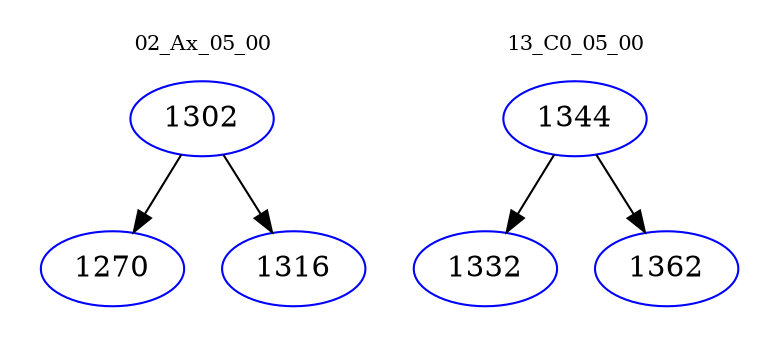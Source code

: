 digraph{
subgraph cluster_0 {
color = white
label = "02_Ax_05_00";
fontsize=10;
T0_1302 [label="1302", color="blue"]
T0_1302 -> T0_1270 [color="black"]
T0_1270 [label="1270", color="blue"]
T0_1302 -> T0_1316 [color="black"]
T0_1316 [label="1316", color="blue"]
}
subgraph cluster_1 {
color = white
label = "13_C0_05_00";
fontsize=10;
T1_1344 [label="1344", color="blue"]
T1_1344 -> T1_1332 [color="black"]
T1_1332 [label="1332", color="blue"]
T1_1344 -> T1_1362 [color="black"]
T1_1362 [label="1362", color="blue"]
}
}
